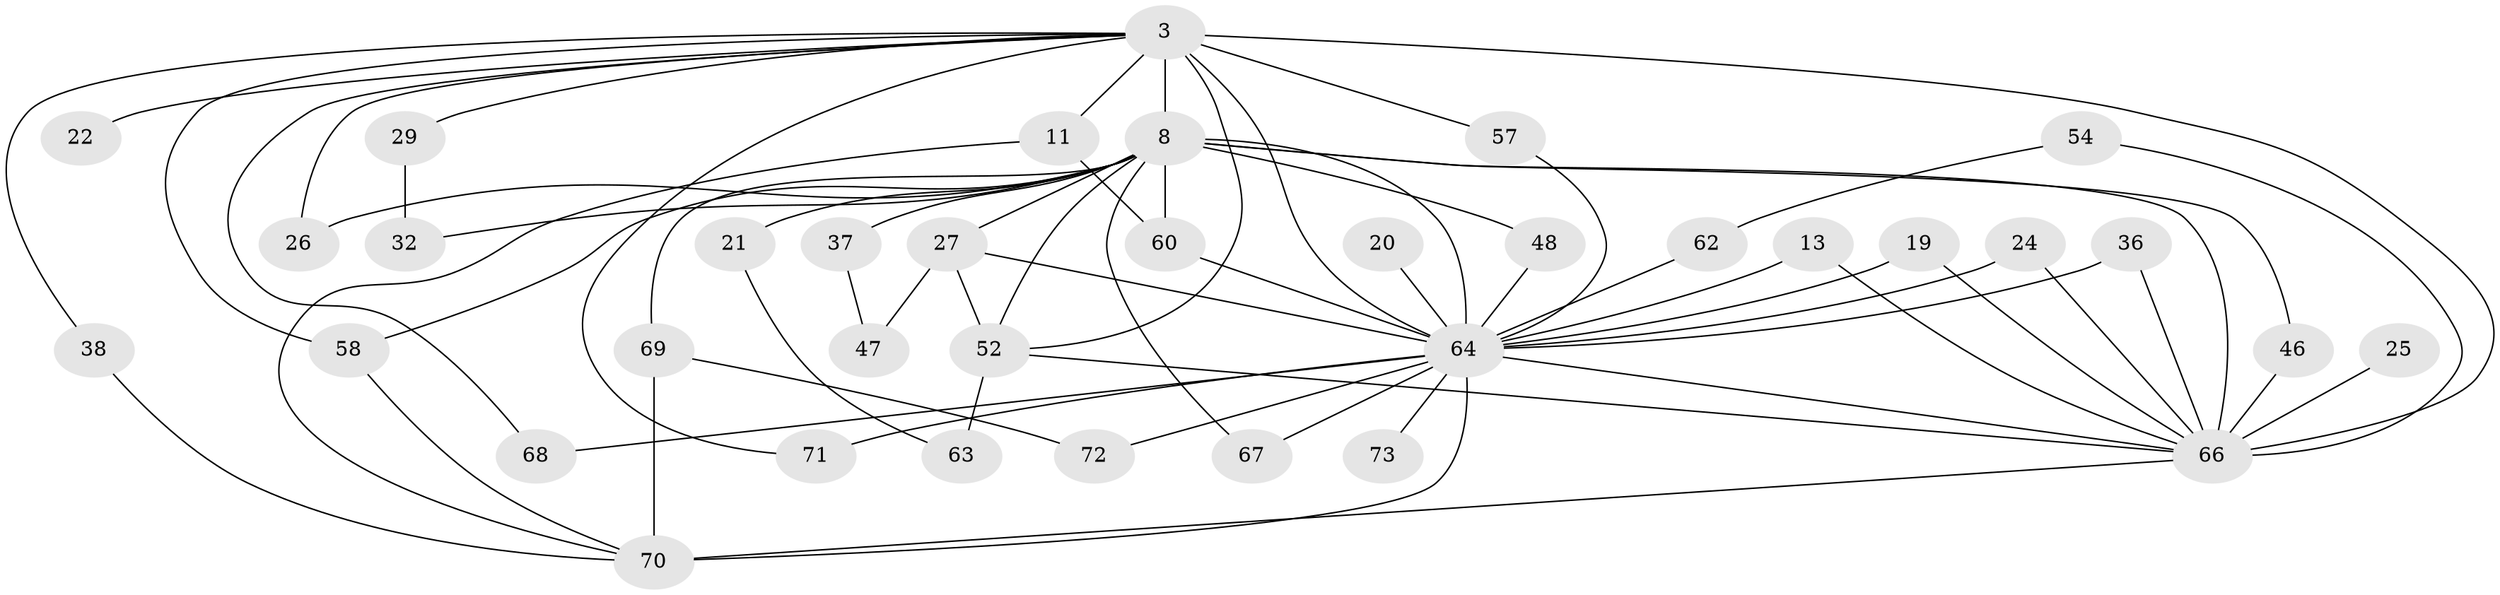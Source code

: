 // original degree distribution, {17: 0.0273972602739726, 15: 0.0410958904109589, 16: 0.0136986301369863, 24: 0.0273972602739726, 13: 0.0136986301369863, 14: 0.0136986301369863, 4: 0.0547945205479452, 9: 0.0136986301369863, 2: 0.5068493150684932, 5: 0.0410958904109589, 7: 0.0136986301369863, 3: 0.2328767123287671}
// Generated by graph-tools (version 1.1) at 2025/46/03/09/25 04:46:16]
// undirected, 36 vertices, 66 edges
graph export_dot {
graph [start="1"]
  node [color=gray90,style=filled];
  3 [super="+1"];
  8 [super="+2+7"];
  11;
  13;
  19;
  20;
  21;
  22;
  24;
  25;
  26;
  27 [super="+15"];
  29;
  32;
  36;
  37;
  38;
  46;
  47;
  48 [super="+18"];
  52 [super="+40+16+42+45"];
  54;
  57;
  58 [super="+33+49"];
  60 [super="+51"];
  62 [super="+53+17"];
  63;
  64 [super="+55+10+50+59"];
  66 [super="+23+9"];
  67 [super="+56"];
  68;
  69 [super="+43+41"];
  70 [super="+61+65+12"];
  71 [super="+14+30+35+44"];
  72;
  73;
  3 -- 8 [weight=8];
  3 -- 11 [weight=2];
  3 -- 22 [weight=2];
  3 -- 26;
  3 -- 29 [weight=2];
  3 -- 57;
  3 -- 68;
  3 -- 66 [weight=5];
  3 -- 38;
  3 -- 58;
  3 -- 71 [weight=3];
  3 -- 52;
  3 -- 64 [weight=4];
  8 -- 37 [weight=2];
  8 -- 26;
  8 -- 48;
  8 -- 27;
  8 -- 66 [weight=8];
  8 -- 67 [weight=2];
  8 -- 69 [weight=3];
  8 -- 64 [weight=11];
  8 -- 32;
  8 -- 46;
  8 -- 21 [weight=2];
  8 -- 60 [weight=2];
  8 -- 52 [weight=2];
  8 -- 58;
  11 -- 60;
  11 -- 70;
  13 -- 66;
  13 -- 64;
  19 -- 66;
  19 -- 64;
  20 -- 64 [weight=2];
  21 -- 63;
  24 -- 66;
  24 -- 64;
  25 -- 66 [weight=2];
  27 -- 52 [weight=3];
  27 -- 47;
  27 -- 64;
  29 -- 32;
  36 -- 66;
  36 -- 64;
  37 -- 47;
  38 -- 70;
  46 -- 66;
  48 -- 64 [weight=2];
  52 -- 66;
  52 -- 63;
  54 -- 62;
  54 -- 66;
  57 -- 64;
  58 -- 70 [weight=2];
  60 -- 64 [weight=2];
  62 -- 64 [weight=4];
  64 -- 66 [weight=5];
  64 -- 67 [weight=2];
  64 -- 68;
  64 -- 70;
  64 -- 71 [weight=3];
  64 -- 72;
  64 -- 73;
  66 -- 70;
  69 -- 72;
  69 -- 70 [weight=3];
}
